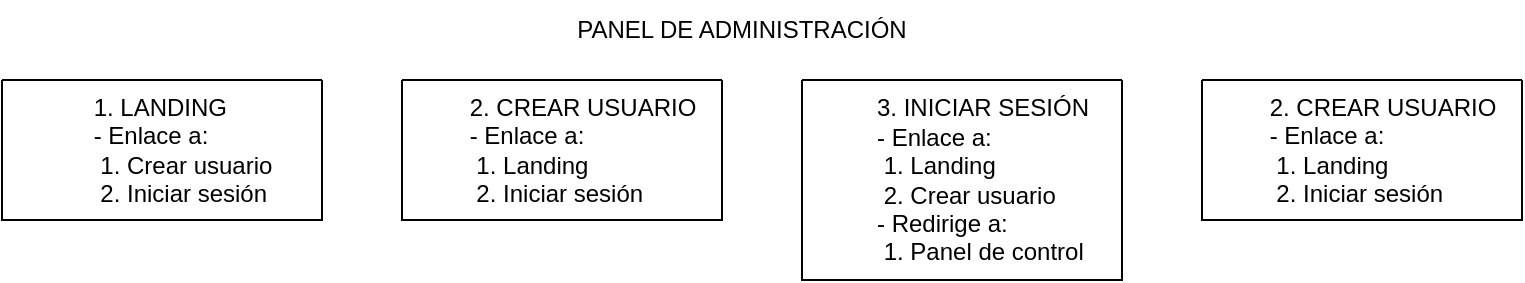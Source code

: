 <mxfile version="21.1.2" type="github">
  <diagram name="Página-1" id="t2L8CnPRh0gNnqxvmzIr">
    <mxGraphModel dx="954" dy="506" grid="1" gridSize="10" guides="1" tooltips="1" connect="1" arrows="1" fold="1" page="1" pageScale="1" pageWidth="827" pageHeight="1169" math="0" shadow="0">
      <root>
        <mxCell id="0" />
        <mxCell id="1" parent="0" />
        <mxCell id="ITDIMvpMLQvTC-38gatk-1" value="" style="swimlane;startSize=0;" vertex="1" parent="1">
          <mxGeometry x="40" y="40" width="160" height="70" as="geometry">
            <mxRectangle x="50" y="30" width="50" height="40" as="alternateBounds" />
          </mxGeometry>
        </mxCell>
        <mxCell id="ITDIMvpMLQvTC-38gatk-2" value="&lt;div style=&quot;text-align: left;&quot;&gt;&lt;span style=&quot;background-color: initial;&quot;&gt;1. LANDING&lt;/span&gt;&lt;/div&gt;&lt;div style=&quot;text-align: left;&quot;&gt;&lt;span style=&quot;background-color: initial;&quot;&gt;- Enlace a:&lt;/span&gt;&lt;/div&gt;&lt;span style=&quot;white-space: pre;&quot;&gt;&lt;div style=&quot;text-align: left;&quot;&gt;&lt;span style=&quot;background-color: initial; white-space: nowrap;&quot;&gt;&lt;span style=&quot;white-space: pre;&quot;&gt;	&lt;/span&gt;1. Crear usuario&lt;/span&gt;&lt;/div&gt;&lt;/span&gt;&lt;span style=&quot;white-space: pre;&quot;&gt;&lt;div style=&quot;text-align: left;&quot;&gt;&lt;span style=&quot;background-color: initial;&quot;&gt;	&lt;/span&gt;&lt;span style=&quot;background-color: initial; white-space: nowrap;&quot;&gt;2. Iniciar sesión&lt;/span&gt;&lt;/div&gt;&lt;/span&gt;" style="text;html=1;align=center;verticalAlign=middle;resizable=0;points=[];autosize=1;strokeColor=none;fillColor=none;" vertex="1" parent="ITDIMvpMLQvTC-38gatk-1">
          <mxGeometry x="20" width="140" height="70" as="geometry" />
        </mxCell>
        <mxCell id="ITDIMvpMLQvTC-38gatk-3" value="PANEL DE ADMINISTRACIÓN" style="text;html=1;strokeColor=none;fillColor=none;align=center;verticalAlign=middle;whiteSpace=wrap;rounded=0;" vertex="1" parent="1">
          <mxGeometry x="300" width="220" height="30" as="geometry" />
        </mxCell>
        <mxCell id="ITDIMvpMLQvTC-38gatk-7" value="" style="swimlane;startSize=0;" vertex="1" parent="1">
          <mxGeometry x="240" y="40" width="160" height="70" as="geometry">
            <mxRectangle x="50" y="30" width="50" height="40" as="alternateBounds" />
          </mxGeometry>
        </mxCell>
        <mxCell id="ITDIMvpMLQvTC-38gatk-8" value="&lt;div style=&quot;text-align: left;&quot;&gt;&lt;span style=&quot;background-color: initial;&quot;&gt;2. CREAR USUARIO&lt;/span&gt;&lt;/div&gt;&lt;div style=&quot;text-align: left;&quot;&gt;&lt;span style=&quot;background-color: initial;&quot;&gt;- Enlace a:&lt;/span&gt;&lt;/div&gt;&lt;span style=&quot;white-space: pre;&quot;&gt;&lt;div style=&quot;text-align: left;&quot;&gt;&lt;span style=&quot;background-color: initial; white-space: nowrap;&quot;&gt;&lt;span style=&quot;white-space: pre;&quot;&gt;	&lt;/span&gt;1. Landing&lt;/span&gt;&lt;/div&gt;&lt;/span&gt;&lt;span style=&quot;white-space: pre;&quot;&gt;&lt;div style=&quot;text-align: left;&quot;&gt;&lt;span style=&quot;background-color: initial;&quot;&gt;	&lt;/span&gt;&lt;span style=&quot;background-color: initial; white-space: nowrap;&quot;&gt;2. Iniciar sesión&lt;/span&gt;&lt;/div&gt;&lt;/span&gt;" style="text;html=1;align=center;verticalAlign=middle;resizable=0;points=[];autosize=1;strokeColor=none;fillColor=none;" vertex="1" parent="ITDIMvpMLQvTC-38gatk-7">
          <mxGeometry x="20" width="140" height="70" as="geometry" />
        </mxCell>
        <mxCell id="ITDIMvpMLQvTC-38gatk-9" value="" style="swimlane;startSize=0;" vertex="1" parent="1">
          <mxGeometry x="440" y="40" width="160" height="100" as="geometry">
            <mxRectangle x="50" y="30" width="50" height="40" as="alternateBounds" />
          </mxGeometry>
        </mxCell>
        <mxCell id="ITDIMvpMLQvTC-38gatk-10" value="&lt;div style=&quot;text-align: left;&quot;&gt;&lt;span style=&quot;background-color: initial;&quot;&gt;3. INICIAR SESIÓN&lt;/span&gt;&lt;/div&gt;&lt;div style=&quot;text-align: left;&quot;&gt;&lt;span style=&quot;background-color: initial;&quot;&gt;- Enlace a:&lt;/span&gt;&lt;/div&gt;&lt;span style=&quot;white-space: pre;&quot;&gt;&lt;div style=&quot;text-align: left;&quot;&gt;&lt;span style=&quot;background-color: initial; white-space: nowrap;&quot;&gt;&lt;span style=&quot;white-space: pre;&quot;&gt;	&lt;/span&gt;1. Landing&lt;/span&gt;&lt;/div&gt;&lt;/span&gt;&lt;span style=&quot;white-space: pre;&quot;&gt;&lt;div style=&quot;text-align: left;&quot;&gt;&lt;span style=&quot;background-color: initial;&quot;&gt;	&lt;/span&gt;&lt;span style=&quot;background-color: initial; white-space: nowrap;&quot;&gt;2. Crear usuario&lt;/span&gt;&lt;/div&gt;&lt;div style=&quot;text-align: left;&quot;&gt;&lt;span style=&quot;background-color: initial; white-space: nowrap;&quot;&gt;- Redirige a:&lt;/span&gt;&lt;/div&gt;&lt;div style=&quot;text-align: left;&quot;&gt;&lt;span style=&quot;background-color: initial; white-space: nowrap;&quot;&gt;&lt;span style=&quot;white-space: pre;&quot;&gt;	&lt;/span&gt;1. Panel de control&lt;br&gt;&lt;/span&gt;&lt;/div&gt;&lt;/span&gt;" style="text;html=1;align=center;verticalAlign=middle;resizable=0;points=[];autosize=1;strokeColor=none;fillColor=none;" vertex="1" parent="ITDIMvpMLQvTC-38gatk-9">
          <mxGeometry x="15" width="150" height="100" as="geometry" />
        </mxCell>
        <mxCell id="ITDIMvpMLQvTC-38gatk-11" value="" style="swimlane;startSize=0;" vertex="1" parent="1">
          <mxGeometry x="640" y="40" width="160" height="70" as="geometry">
            <mxRectangle x="50" y="30" width="50" height="40" as="alternateBounds" />
          </mxGeometry>
        </mxCell>
        <mxCell id="ITDIMvpMLQvTC-38gatk-12" value="&lt;div style=&quot;text-align: left;&quot;&gt;&lt;span style=&quot;background-color: initial;&quot;&gt;2. CREAR USUARIO&lt;/span&gt;&lt;/div&gt;&lt;div style=&quot;text-align: left;&quot;&gt;&lt;span style=&quot;background-color: initial;&quot;&gt;- Enlace a:&lt;/span&gt;&lt;/div&gt;&lt;span style=&quot;white-space: pre;&quot;&gt;&lt;div style=&quot;text-align: left;&quot;&gt;&lt;span style=&quot;background-color: initial; white-space: nowrap;&quot;&gt;&lt;span style=&quot;white-space: pre;&quot;&gt;	&lt;/span&gt;1. Landing&lt;/span&gt;&lt;/div&gt;&lt;/span&gt;&lt;span style=&quot;white-space: pre;&quot;&gt;&lt;div style=&quot;text-align: left;&quot;&gt;&lt;span style=&quot;background-color: initial;&quot;&gt;	&lt;/span&gt;&lt;span style=&quot;background-color: initial; white-space: nowrap;&quot;&gt;2. Iniciar sesión&lt;/span&gt;&lt;/div&gt;&lt;/span&gt;" style="text;html=1;align=center;verticalAlign=middle;resizable=0;points=[];autosize=1;strokeColor=none;fillColor=none;" vertex="1" parent="ITDIMvpMLQvTC-38gatk-11">
          <mxGeometry x="20" width="140" height="70" as="geometry" />
        </mxCell>
      </root>
    </mxGraphModel>
  </diagram>
</mxfile>
